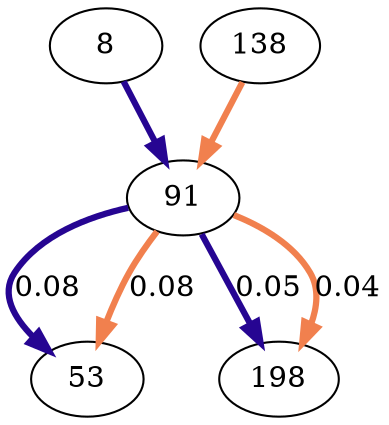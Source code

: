 digraph  {
8;
91;
53;
138;
198;
8 -> 91  [color="#260592", key=0, penwidth=3];
91 -> 53  [color="#260592", key=0, label="0.08", penwidth=3];
91 -> 53  [color="#f1804e", key=1, label="0.08", penwidth=3];
91 -> 198  [color="#260592", key=0, label="0.05", penwidth=3];
91 -> 198  [color="#f1804e", key=1, label="0.04", penwidth=3];
138 -> 91  [color="#f1804e", key=0, penwidth=3];
}

